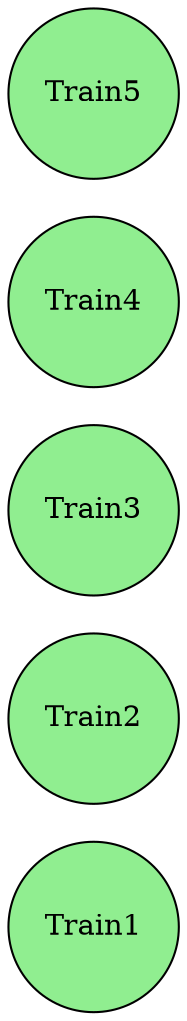 digraph RAG {
  rankdir=LR;
  node [shape=rectangle, style=filled, fillcolor=lightblue];
  "Train1" [shape=circle, fillcolor=lightgreen];
  "Train2" [shape=circle, fillcolor=lightgreen];
  "Train3" [shape=circle, fillcolor=lightgreen];
  "Train4" [shape=circle, fillcolor=lightgreen];
  "Train5" [shape=circle, fillcolor=lightgreen];
}
